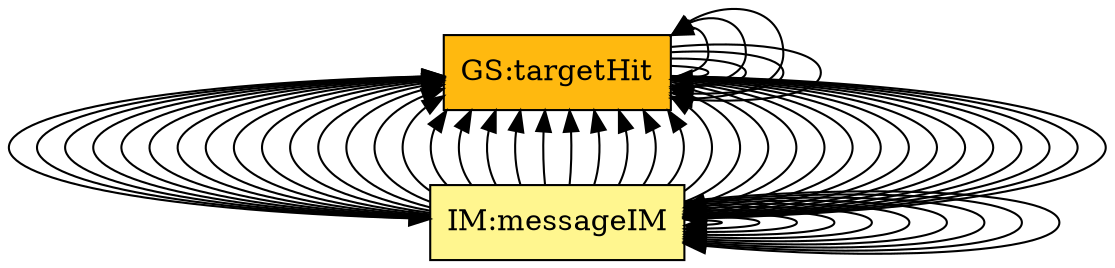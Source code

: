 digraph allvsall {
	instance:cartSyst -> instance:neglectCurv;
	instance:targetXAxis -> instance:neglectCurv;
	instance:constAccel -> instance:accelXZero;
	instance:constAccel -> instance:accelYGravity;
	instance:constAccel -> instance:neglectDrag;
	instance:constAccel -> instance:freeFlight;
	instance:accelYGravity -> instance:yAxisGravity;
	theory:projSpeed -> instance:pointMass;
	theory:projSpeed -> instance:timeStartZero;
	theory:projSpeed -> theory:accelerationTM;
	theory:projPos -> instance:pointMass;
	theory:projPos -> instance:timeStartZero;
	theory:projPos -> theory:velocityTM;
	theory:projPos -> theory:projSpeed;
	theory:velocity -> instance:twoDMotion;
	theory:velocity -> instance:cartSyst;
	theory:velocity -> instance:constAccel;
	theory:velocity -> instance:timeStartZero;
	theory:velocity -> theory:projSpeed;
	theory:position -> instance:twoDMotion;
	theory:position -> instance:cartSyst;
	theory:position -> instance:constAccel;
	theory:position -> instance:timeStartZero;
	theory:position -> theory:projPos;
	theory:flightduration -> instance:yAxisGravity;
	theory:flightduration -> instance:launchOrigin;
	theory:flightduration -> instance:targetXAxis;
	theory:flightduration -> instance:posXDirection;
	theory:flightduration -> instance:accelYGravity;
	theory:flightduration -> instance:timeStartZero;
	theory:flightduration -> instance:gravAccelValue;
	theory:flightduration -> theory:position;
	theory:landingposition -> instance:yAxisGravity;
	theory:landingposition -> instance:launchOrigin;
	theory:landingposition -> instance:posXDirection;
	theory:landingposition -> instance:accelXZero;
	theory:landingposition -> instance:gravAccelValue;
	theory:landingposition -> theory:position;
	theory:landingposition -> theory:flightduration;
	theory:offset -> instance:posXDirection;
	theory:offset -> theory:landingposition;
	theory:outputMessage -> instance:posXDirection;
	theory:outputMessage -> theory:offset;
	instance:calcValues -> theory:flightduration;
	instance:calcValues -> theory:landingposition;
	instance:calcValues -> theory:offset;
	instance:calcValues -> theory:outputMessage;
	instance:outputValues -> theory:flightduration;
	instance:outputValues -> theory:offset;
	instance:outputValues -> theory:outputMessage;
	instance:calcValues -> theory:flightduration;
	instance:calcValues -> theory:landingposition;
	instance:calcValues -> theory:offset;
	instance:calcValues -> theory:outputMessage;
	instance:outputValues -> theory:flightduration;
	instance:outputValues -> theory:offset;
	instance:outputValues -> theory:outputMessage;


	instance:twoDMotion	[shape=box, color=black, style=filled, fillcolor=mistyrose, label="A:twoDMotion"];
	instance:cartSyst	[shape=box, color=black, style=filled, fillcolor=mistyrose, label="A:cartSyst"];
	instance:yAxisGravity	[shape=box, color=black, style=filled, fillcolor=mistyrose, label="A:yAxisGravity"];
	instance:launchOrigin	[shape=box, color=black, style=filled, fillcolor=mistyrose, label="A:launchOrigin"];
	instance:targetXAxis	[shape=box, color=black, style=filled, fillcolor=mistyrose, label="A:targetXAxis"];
	instance:posXDirection	[shape=box, color=black, style=filled, fillcolor=mistyrose, label="A:posXDirection"];
	instance:constAccel	[shape=box, color=black, style=filled, fillcolor=mistyrose, label="A:constAccel"];
	instance:accelXZero	[shape=box, color=black, style=filled, fillcolor=mistyrose, label="A:accelXZero"];
	instance:accelYGravity	[shape=box, color=black, style=filled, fillcolor=mistyrose, label="A:accelYGravity"];
	instance:neglectDrag	[shape=box, color=black, style=filled, fillcolor=mistyrose, label="A:neglectDrag"];
	instance:pointMass	[shape=box, color=black, style=filled, fillcolor=mistyrose, label="A:pointMass"];
	instance:freeFlight	[shape=box, color=black, style=filled, fillcolor=mistyrose, label="A:freeFlight"];
	instance:neglectCurv	[shape=box, color=black, style=filled, fillcolor=mistyrose, label="A:neglectCurv"];
	instance:timeStartZero	[shape=box, color=black, style=filled, fillcolor=mistyrose, label="A:timeStartZero"];
	instance:gravAccelValue	[shape=box, color=black, style=filled, fillcolor=mistyrose, label="A:gravAccelValue"];

	subgraph A {
	rank="same"
	{instance:twoDMotion, instance:cartSyst, instance:yAxisGravity, instance:launchOrigin, instance:targetXAxis, instance:posXDirection, instance:constAccel, instance:accelXZero, instance:accelYGravity, instance:neglectDrag, instance:pointMass, instance:freeFlight, instance:neglectCurv, instance:timeStartZero, instance:gravAccelValue}
	}

	theory:accelerationTM	[shape=box, color=black, style=filled, fillcolor=pink, label="TM:acceleration"];
	theory:velocityTM	[shape=box, color=black, style=filled, fillcolor=pink, label="TM:velocity"];
	theory:projSpeed	[shape=box, color=black, style=filled, fillcolor=palegreen, label="GD:rectVel"];
	theory:projPos	[shape=box, color=black, style=filled, fillcolor=palegreen, label="GD:rectPos"];
	theory:velocity	[shape=box, color=black, style=filled, fillcolor=palegreen, label="GD:velVec"];
	theory:position	[shape=box, color=black, style=filled, fillcolor=palegreen, label="GD:posVec"];
	theory:flightduration	[shape=box, color=black, style=filled, fillcolor=khaki1, label="IM:calOfLandingTime"];
	theory:landingposition	[shape=box, color=black, style=filled, fillcolor=khaki1, label="IM:calOfLandingDist"];
	theory:offset	[shape=box, color=black, style=filled, fillcolor=khaki1, label="IM:offsetIM"];
	theory:outputMessage	[shape=box, color=black, style=filled, fillcolor=khaki1, label="IM:messageIM"];
	instance:verifyInVals	[shape=box, color=black, style=filled, fillcolor=ivory, label="FR:verifyInVals"];
	instance:calcValues	[shape=box, color=black, style=filled, fillcolor=ivory, label="FR:calcValues"];
	instance:outputValues	[shape=box, color=black, style=filled, fillcolor=ivory, label="FR:outputValues"];
	instance:correct	[shape=box, color=black, style=filled, fillcolor=ivory, label="NFR:correct"];
	instance:verifiable	[shape=box, color=black, style=filled, fillcolor=ivory, label="NFR:verifiable"];
	instance:understandable	[shape=box, color=black, style=filled, fillcolor=ivory, label="NFR:understandable"];
	instance:reusable	[shape=box, color=black, style=filled, fillcolor=ivory, label="NFR:reusable"];
	instance:maintainable	[shape=box, color=black, style=filled, fillcolor=ivory, label="NFR:maintainable"];
	instance:portable	[shape=box, color=black, style=filled, fillcolor=ivory, label="NFR:portable"];
	instance:inputValues	[shape=box, color=black, style=filled, fillcolor=ivory, label="FR:inputValues"];
	instance:verifyInVals	[shape=box, color=black, style=filled, fillcolor=ivory, label="FR:verifyInVals"];
	instance:calcValues	[shape=box, color=black, style=filled, fillcolor=ivory, label="FR:calcValues"];
	instance:outputValues	[shape=box, color=black, style=filled, fillcolor=ivory, label="FR:outputValues"];

	subgraph FR {
	rank="same"
	{instance:verifyInVals, instance:calcValues, instance:outputValues, instance:correct, instance:verifiable, instance:understandable, instance:reusable, instance:maintainable, instance:portable, instance:inputValues, instance:verifyInVals, instance:calcValues, instance:outputValues}
	}

	instance:targetHit	[shape=box, color=black, style=filled, fillcolor=darkgoldenrod1, label="GS:targetHit"];

	subgraph GS {
	rank="same"
	{instance:targetHit}
	}

}
